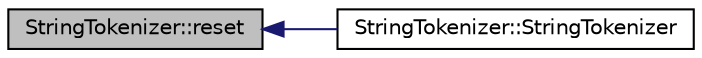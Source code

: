 digraph "StringTokenizer::reset"
{
  edge [fontname="Helvetica",fontsize="10",labelfontname="Helvetica",labelfontsize="10"];
  node [fontname="Helvetica",fontsize="10",shape=record];
  rankdir="LR";
  Node1 [label="StringTokenizer::reset",height=0.2,width=0.4,color="black", fillcolor="grey75", style="filled" fontcolor="black"];
  Node1 -> Node2 [dir="back",color="midnightblue",fontsize="10",style="solid",fontname="Helvetica"];
  Node2 [label="StringTokenizer::StringTokenizer",height=0.2,width=0.4,color="black", fillcolor="white", style="filled",URL="$classStringTokenizer.html#abee9392f74f78f6232e090a78a669b8d"];
}
